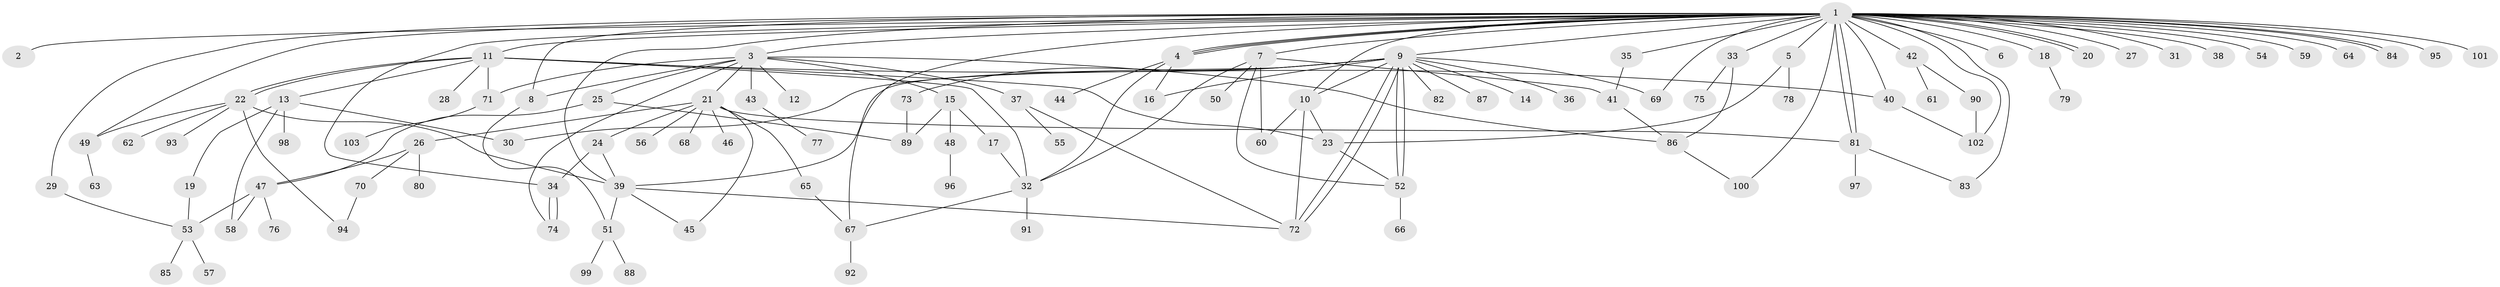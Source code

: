 // Generated by graph-tools (version 1.1) at 2025/14/03/09/25 04:14:44]
// undirected, 103 vertices, 154 edges
graph export_dot {
graph [start="1"]
  node [color=gray90,style=filled];
  1;
  2;
  3;
  4;
  5;
  6;
  7;
  8;
  9;
  10;
  11;
  12;
  13;
  14;
  15;
  16;
  17;
  18;
  19;
  20;
  21;
  22;
  23;
  24;
  25;
  26;
  27;
  28;
  29;
  30;
  31;
  32;
  33;
  34;
  35;
  36;
  37;
  38;
  39;
  40;
  41;
  42;
  43;
  44;
  45;
  46;
  47;
  48;
  49;
  50;
  51;
  52;
  53;
  54;
  55;
  56;
  57;
  58;
  59;
  60;
  61;
  62;
  63;
  64;
  65;
  66;
  67;
  68;
  69;
  70;
  71;
  72;
  73;
  74;
  75;
  76;
  77;
  78;
  79;
  80;
  81;
  82;
  83;
  84;
  85;
  86;
  87;
  88;
  89;
  90;
  91;
  92;
  93;
  94;
  95;
  96;
  97;
  98;
  99;
  100;
  101;
  102;
  103;
  1 -- 2;
  1 -- 3;
  1 -- 4;
  1 -- 4;
  1 -- 4;
  1 -- 5;
  1 -- 6;
  1 -- 7;
  1 -- 8;
  1 -- 9;
  1 -- 10;
  1 -- 11;
  1 -- 18;
  1 -- 20;
  1 -- 20;
  1 -- 27;
  1 -- 29;
  1 -- 31;
  1 -- 33;
  1 -- 34;
  1 -- 35;
  1 -- 38;
  1 -- 39;
  1 -- 40;
  1 -- 42;
  1 -- 49;
  1 -- 54;
  1 -- 59;
  1 -- 64;
  1 -- 67;
  1 -- 69;
  1 -- 81;
  1 -- 81;
  1 -- 83;
  1 -- 84;
  1 -- 84;
  1 -- 95;
  1 -- 100;
  1 -- 101;
  1 -- 102;
  3 -- 8;
  3 -- 12;
  3 -- 15;
  3 -- 21;
  3 -- 25;
  3 -- 37;
  3 -- 43;
  3 -- 71;
  3 -- 74;
  3 -- 86;
  4 -- 16;
  4 -- 32;
  4 -- 44;
  5 -- 23;
  5 -- 78;
  7 -- 32;
  7 -- 41;
  7 -- 50;
  7 -- 52;
  7 -- 60;
  8 -- 51;
  9 -- 10;
  9 -- 14;
  9 -- 16;
  9 -- 30;
  9 -- 36;
  9 -- 39;
  9 -- 52;
  9 -- 52;
  9 -- 69;
  9 -- 72;
  9 -- 72;
  9 -- 73;
  9 -- 82;
  9 -- 87;
  10 -- 23;
  10 -- 60;
  10 -- 72;
  11 -- 13;
  11 -- 22;
  11 -- 22;
  11 -- 23;
  11 -- 28;
  11 -- 32;
  11 -- 40;
  11 -- 71;
  13 -- 19;
  13 -- 30;
  13 -- 58;
  13 -- 98;
  15 -- 17;
  15 -- 48;
  15 -- 89;
  17 -- 32;
  18 -- 79;
  19 -- 53;
  21 -- 24;
  21 -- 26;
  21 -- 45;
  21 -- 46;
  21 -- 56;
  21 -- 65;
  21 -- 68;
  21 -- 81;
  22 -- 39;
  22 -- 49;
  22 -- 62;
  22 -- 93;
  22 -- 94;
  23 -- 52;
  24 -- 34;
  24 -- 39;
  25 -- 47;
  25 -- 89;
  26 -- 47;
  26 -- 70;
  26 -- 80;
  29 -- 53;
  32 -- 67;
  32 -- 91;
  33 -- 75;
  33 -- 86;
  34 -- 74;
  34 -- 74;
  35 -- 41;
  37 -- 55;
  37 -- 72;
  39 -- 45;
  39 -- 51;
  39 -- 72;
  40 -- 102;
  41 -- 86;
  42 -- 61;
  42 -- 90;
  43 -- 77;
  47 -- 53;
  47 -- 58;
  47 -- 76;
  48 -- 96;
  49 -- 63;
  51 -- 88;
  51 -- 99;
  52 -- 66;
  53 -- 57;
  53 -- 85;
  65 -- 67;
  67 -- 92;
  70 -- 94;
  71 -- 103;
  73 -- 89;
  81 -- 83;
  81 -- 97;
  86 -- 100;
  90 -- 102;
}

